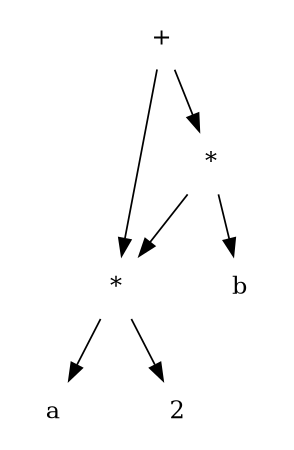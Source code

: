 digraph DAG {
    size="3,3"
    node [shape = plaintext];
    mal1 [label = "*"];
    mal2 [label = "*"];
    "+" -> mal1 -> "a"
    mal1 -> "2"
    "+" -> mal2 -> mal1
    mal2 -> "b"
}

